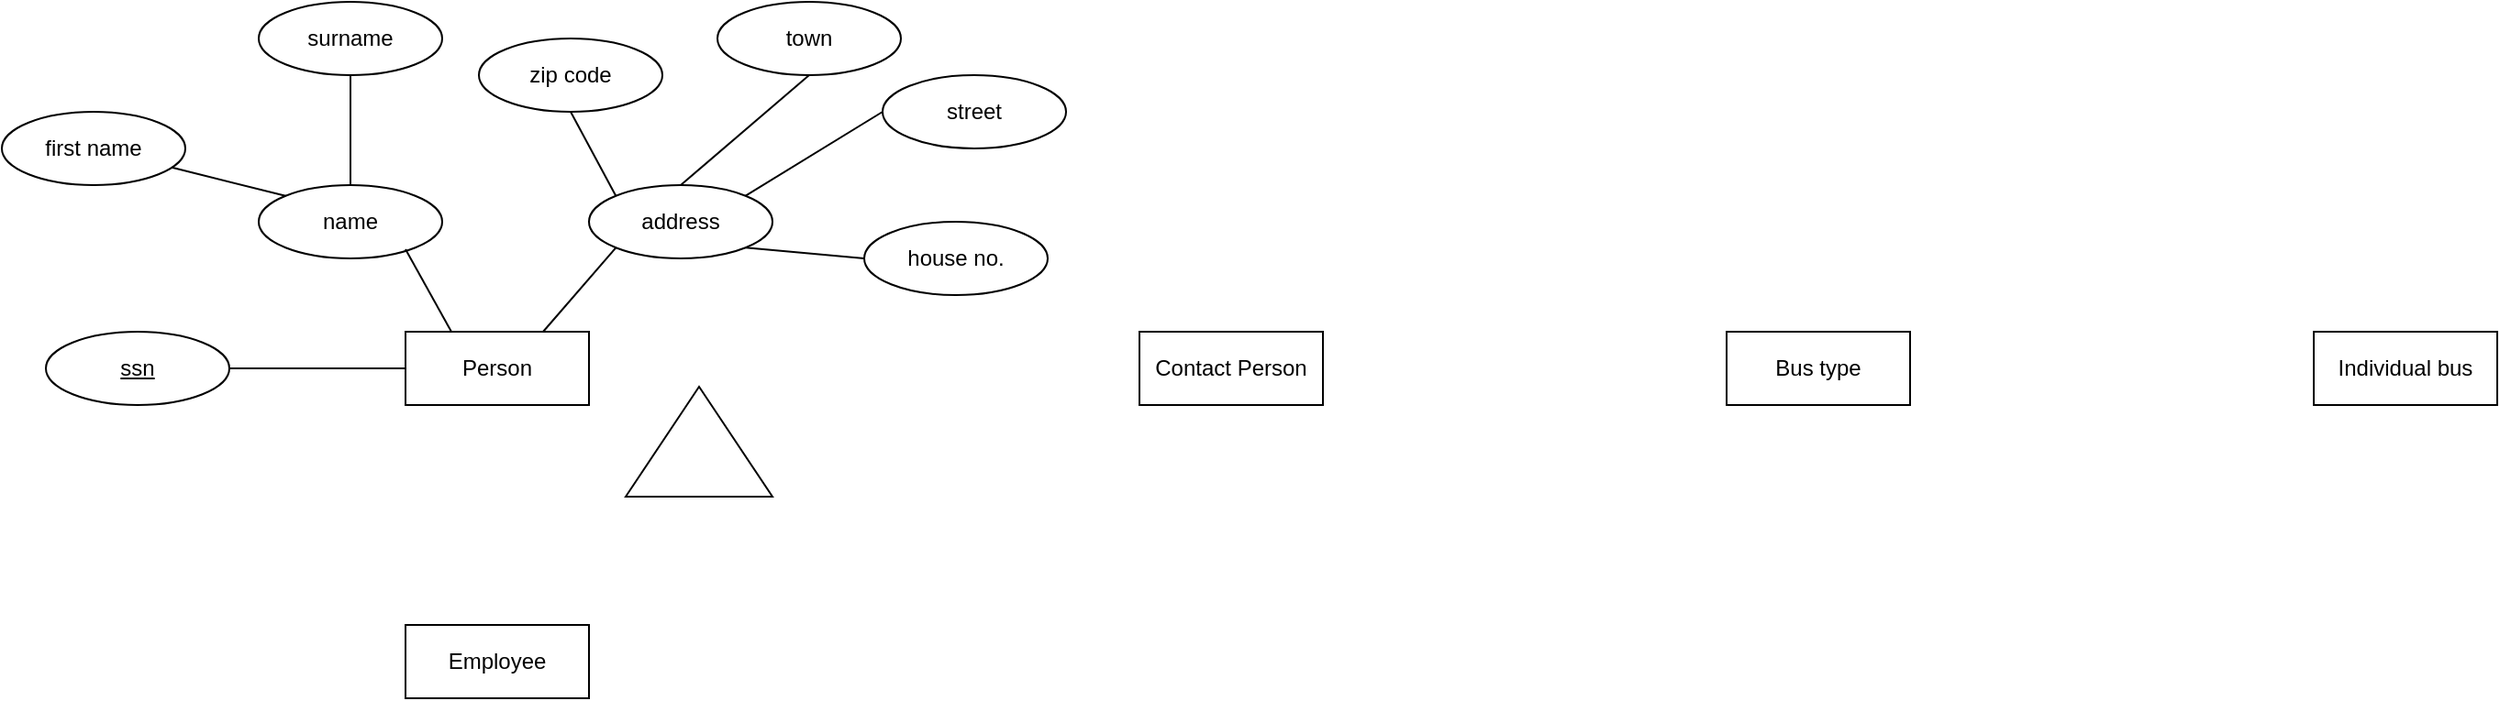 <mxfile version="24.3.1" type="github">
  <diagram name="Seite-1" id="DuqfsaLASHTj-wQLDR7s">
    <mxGraphModel dx="1055" dy="481" grid="1" gridSize="10" guides="1" tooltips="1" connect="1" arrows="1" fold="1" page="1" pageScale="1" pageWidth="827" pageHeight="1169" math="0" shadow="0">
      <root>
        <mxCell id="0" />
        <mxCell id="1" parent="0" />
        <mxCell id="gU8CNBY858hOK24yMQA3-16" value="ssn" style="ellipse;whiteSpace=wrap;html=1;align=center;fontStyle=4;" parent="1" vertex="1">
          <mxGeometry x="164" y="200" width="100" height="40" as="geometry" />
        </mxCell>
        <mxCell id="gU8CNBY858hOK24yMQA3-18" value="" style="endArrow=none;html=1;rounded=0;exitX=1;exitY=0.5;exitDx=0;exitDy=0;entryX=0;entryY=0.5;entryDx=0;entryDy=0;" parent="1" target="sdWR_QSDVlsFz1RFsiX2-4" edge="1" source="gU8CNBY858hOK24yMQA3-16">
          <mxGeometry relative="1" as="geometry">
            <mxPoint x="254" y="180" as="sourcePoint" />
            <mxPoint x="360" y="207.179" as="targetPoint" />
          </mxGeometry>
        </mxCell>
        <mxCell id="gU8CNBY858hOK24yMQA3-19" value="name" style="ellipse;whiteSpace=wrap;html=1;align=center;" parent="1" vertex="1">
          <mxGeometry x="280" y="120" width="100" height="40" as="geometry" />
        </mxCell>
        <mxCell id="gU8CNBY858hOK24yMQA3-20" value="first name" style="ellipse;whiteSpace=wrap;html=1;align=center;" parent="1" vertex="1">
          <mxGeometry x="140" y="80" width="100" height="40" as="geometry" />
        </mxCell>
        <mxCell id="gU8CNBY858hOK24yMQA3-21" value="surname" style="ellipse;whiteSpace=wrap;html=1;align=center;" parent="1" vertex="1">
          <mxGeometry x="280" y="20" width="100" height="40" as="geometry" />
        </mxCell>
        <mxCell id="gU8CNBY858hOK24yMQA3-23" value="" style="endArrow=none;html=1;rounded=0;entryX=0;entryY=0;entryDx=0;entryDy=0;" parent="1" target="gU8CNBY858hOK24yMQA3-19" edge="1" source="gU8CNBY858hOK24yMQA3-20">
          <mxGeometry relative="1" as="geometry">
            <mxPoint x="334" y="79.05" as="sourcePoint" />
            <mxPoint x="494" y="79.05" as="targetPoint" />
          </mxGeometry>
        </mxCell>
        <mxCell id="gU8CNBY858hOK24yMQA3-24" value="" style="endArrow=none;html=1;rounded=0;entryX=0.25;entryY=0;entryDx=0;entryDy=0;" parent="1" target="sdWR_QSDVlsFz1RFsiX2-4" edge="1">
          <mxGeometry relative="1" as="geometry">
            <mxPoint x="360" y="155" as="sourcePoint" />
            <mxPoint x="382" y="205" as="targetPoint" />
          </mxGeometry>
        </mxCell>
        <mxCell id="gU8CNBY858hOK24yMQA3-25" value="" style="endArrow=none;html=1;rounded=0;entryX=0.5;entryY=1;entryDx=0;entryDy=0;exitX=0.5;exitY=0;exitDx=0;exitDy=0;" parent="1" source="gU8CNBY858hOK24yMQA3-19" target="gU8CNBY858hOK24yMQA3-21" edge="1">
          <mxGeometry relative="1" as="geometry">
            <mxPoint x="440" y="110" as="sourcePoint" />
            <mxPoint x="600" y="110" as="targetPoint" />
          </mxGeometry>
        </mxCell>
        <mxCell id="gU8CNBY858hOK24yMQA3-26" value="address" style="ellipse;whiteSpace=wrap;html=1;align=center;" parent="1" vertex="1">
          <mxGeometry x="460" y="120" width="100" height="40" as="geometry" />
        </mxCell>
        <mxCell id="gU8CNBY858hOK24yMQA3-27" value="zip code" style="ellipse;whiteSpace=wrap;html=1;align=center;" parent="1" vertex="1">
          <mxGeometry x="400" y="40" width="100" height="40" as="geometry" />
        </mxCell>
        <mxCell id="gU8CNBY858hOK24yMQA3-29" value="" style="endArrow=none;html=1;rounded=0;exitX=0.5;exitY=1;exitDx=0;exitDy=0;entryX=0;entryY=0;entryDx=0;entryDy=0;" parent="1" source="gU8CNBY858hOK24yMQA3-27" target="gU8CNBY858hOK24yMQA3-26" edge="1">
          <mxGeometry relative="1" as="geometry">
            <mxPoint x="490" y="140" as="sourcePoint" />
            <mxPoint x="650" y="140" as="targetPoint" />
          </mxGeometry>
        </mxCell>
        <mxCell id="gU8CNBY858hOK24yMQA3-31" value="street" style="ellipse;whiteSpace=wrap;html=1;align=center;" parent="1" vertex="1">
          <mxGeometry x="620" y="60" width="100" height="40" as="geometry" />
        </mxCell>
        <mxCell id="gU8CNBY858hOK24yMQA3-32" value="town" style="ellipse;whiteSpace=wrap;html=1;align=center;" parent="1" vertex="1">
          <mxGeometry x="530" y="20" width="100" height="40" as="geometry" />
        </mxCell>
        <mxCell id="gU8CNBY858hOK24yMQA3-33" value="house no." style="ellipse;whiteSpace=wrap;html=1;align=center;" parent="1" vertex="1">
          <mxGeometry x="610" y="140" width="100" height="40" as="geometry" />
        </mxCell>
        <mxCell id="gU8CNBY858hOK24yMQA3-34" value="" style="endArrow=none;html=1;rounded=0;exitX=0.5;exitY=0;exitDx=0;exitDy=0;entryX=0.5;entryY=1;entryDx=0;entryDy=0;" parent="1" target="gU8CNBY858hOK24yMQA3-32" edge="1" source="gU8CNBY858hOK24yMQA3-26">
          <mxGeometry relative="1" as="geometry">
            <mxPoint x="610" y="160" as="sourcePoint" />
            <mxPoint x="770" y="160" as="targetPoint" />
          </mxGeometry>
        </mxCell>
        <mxCell id="gU8CNBY858hOK24yMQA3-35" value="" style="endArrow=none;html=1;rounded=0;entryX=0;entryY=0.5;entryDx=0;entryDy=0;exitX=1;exitY=0;exitDx=0;exitDy=0;" parent="1" target="gU8CNBY858hOK24yMQA3-31" edge="1" source="gU8CNBY858hOK24yMQA3-26">
          <mxGeometry relative="1" as="geometry">
            <mxPoint x="620" y="169.62" as="sourcePoint" />
            <mxPoint x="780" y="169.62" as="targetPoint" />
          </mxGeometry>
        </mxCell>
        <mxCell id="sdWR_QSDVlsFz1RFsiX2-2" value="Contact Person" style="whiteSpace=wrap;html=1;align=center;" vertex="1" parent="1">
          <mxGeometry x="760" y="200" width="100" height="40" as="geometry" />
        </mxCell>
        <mxCell id="sdWR_QSDVlsFz1RFsiX2-3" value="Employee" style="whiteSpace=wrap;html=1;align=center;" vertex="1" parent="1">
          <mxGeometry x="360" y="360" width="100" height="40" as="geometry" />
        </mxCell>
        <mxCell id="sdWR_QSDVlsFz1RFsiX2-4" value="Person" style="whiteSpace=wrap;html=1;align=center;" vertex="1" parent="1">
          <mxGeometry x="360" y="200" width="100" height="40" as="geometry" />
        </mxCell>
        <mxCell id="sdWR_QSDVlsFz1RFsiX2-5" value="" style="endArrow=none;html=1;rounded=0;entryX=0;entryY=1;entryDx=0;entryDy=0;exitX=0.75;exitY=0;exitDx=0;exitDy=0;" edge="1" parent="1" source="sdWR_QSDVlsFz1RFsiX2-4" target="gU8CNBY858hOK24yMQA3-26">
          <mxGeometry relative="1" as="geometry">
            <mxPoint x="430" y="199" as="sourcePoint" />
            <mxPoint x="590" y="199" as="targetPoint" />
          </mxGeometry>
        </mxCell>
        <mxCell id="sdWR_QSDVlsFz1RFsiX2-6" value="" style="endArrow=none;html=1;rounded=0;exitX=1;exitY=1;exitDx=0;exitDy=0;entryX=0;entryY=0.5;entryDx=0;entryDy=0;" edge="1" parent="1" source="gU8CNBY858hOK24yMQA3-26" target="gU8CNBY858hOK24yMQA3-33">
          <mxGeometry relative="1" as="geometry">
            <mxPoint x="540" y="170" as="sourcePoint" />
            <mxPoint x="700" y="170" as="targetPoint" />
          </mxGeometry>
        </mxCell>
        <mxCell id="sdWR_QSDVlsFz1RFsiX2-8" value="Bus type" style="whiteSpace=wrap;html=1;align=center;" vertex="1" parent="1">
          <mxGeometry x="1080" y="200" width="100" height="40" as="geometry" />
        </mxCell>
        <mxCell id="sdWR_QSDVlsFz1RFsiX2-9" value="Individual bus" style="whiteSpace=wrap;html=1;align=center;" vertex="1" parent="1">
          <mxGeometry x="1400" y="200" width="100" height="40" as="geometry" />
        </mxCell>
        <mxCell id="sdWR_QSDVlsFz1RFsiX2-10" value="" style="triangle;whiteSpace=wrap;html=1;rotation=-90;" vertex="1" parent="1">
          <mxGeometry x="490" y="220" width="60" height="80" as="geometry" />
        </mxCell>
      </root>
    </mxGraphModel>
  </diagram>
</mxfile>

